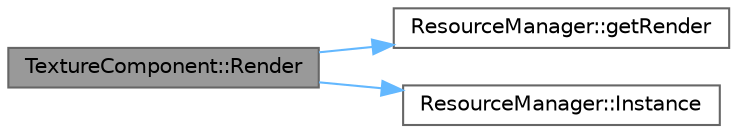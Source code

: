 digraph "TextureComponent::Render"
{
 // LATEX_PDF_SIZE
  bgcolor="transparent";
  edge [fontname=Helvetica,fontsize=10,labelfontname=Helvetica,labelfontsize=10];
  node [fontname=Helvetica,fontsize=10,shape=box,height=0.2,width=0.4];
  rankdir="LR";
  Node1 [id="Node000001",label="TextureComponent::Render",height=0.2,width=0.4,color="gray40", fillcolor="grey60", style="filled", fontcolor="black",tooltip=" "];
  Node1 -> Node2 [id="edge1_Node000001_Node000002",color="steelblue1",style="solid",tooltip=" "];
  Node2 [id="Node000002",label="ResourceManager::getRender",height=0.2,width=0.4,color="grey40", fillcolor="white", style="filled",URL="$struct_resource_manager.html#a0fefe7660f2c7cbd0cfb13fe49a48b54",tooltip=" "];
  Node1 -> Node3 [id="edge2_Node000001_Node000003",color="steelblue1",style="solid",tooltip=" "];
  Node3 [id="Node000003",label="ResourceManager::Instance",height=0.2,width=0.4,color="grey40", fillcolor="white", style="filled",URL="$struct_resource_manager.html#a48cd1c56c64af260a6ddb5fbd4daae54",tooltip=" "];
}
